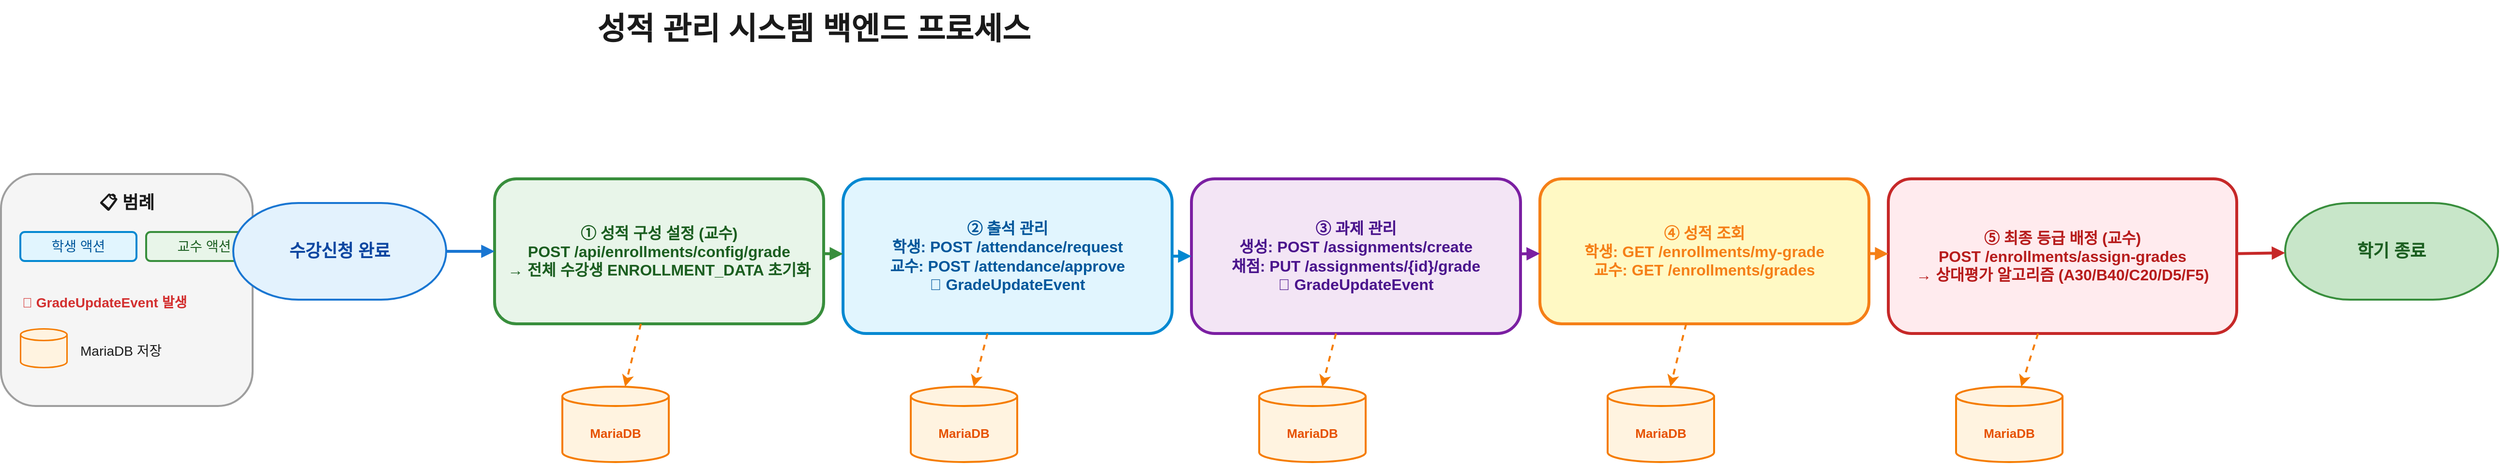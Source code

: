 <mxfile version="28.2.8">
  <diagram name="성적 관리 시스템 백엔드 플로우" id="grade-system-flow">
    <mxGraphModel dx="1920" dy="1080" grid="1" gridSize="10" guides="1" tooltips="1" connect="1" arrows="1" fold="1" page="1" pageScale="1" pageWidth="1920" pageHeight="1080" background="#FFFFFF" math="0" shadow="0">
      <root>
        <mxCell id="0" />
        <mxCell id="1" parent="0" />

        <!-- 제목 -->
        <mxCell id="title" value="성적 관리 시스템 백엔드 프로세스" style="text;html=1;strokeColor=none;fillColor=none;align=center;verticalAlign=middle;whiteSpace=wrap;rounded=0;fontSize=32;fontStyle=1;fontColor=#1A1A1A;" parent="1" vertex="1">
          <mxGeometry x="620" y="40" width="680" height="60" as="geometry" />
        </mxCell>

        <!-- 범례 -->
        <mxCell id="legend" value="" style="rounded=1;whiteSpace=wrap;html=1;fillColor=#F5F5F5;strokeColor=#9E9E9E;strokeWidth=2;verticalAlign=top;shadow=0;" parent="1" vertex="1">
          <mxGeometry x="120" y="220" width="260" height="240" as="geometry" />
        </mxCell>
        <mxCell id="legend-title" value="📋 범례" style="text;html=1;strokeColor=none;fillColor=none;align=center;verticalAlign=middle;whiteSpace=wrap;rounded=0;fontSize=18;fontStyle=1;fontColor=#1A1A1A;" parent="1" vertex="1">
          <mxGeometry x="180" y="235" width="140" height="30" as="geometry" />
        </mxCell>
        <mxCell id="legend-student" value="학생 액션" style="rounded=1;whiteSpace=wrap;html=1;fillColor=#E1F5FE;strokeColor=#0288D1;strokeWidth=2;fontColor=#01579B;fontSize=14;" parent="1" vertex="1">
          <mxGeometry x="140" y="280" width="120" height="30" as="geometry" />
        </mxCell>
        <mxCell id="legend-prof" value="교수 액션" style="rounded=1;whiteSpace=wrap;html=1;fillColor=#E8F5E9;strokeColor=#388E3C;strokeWidth=2;fontColor=#1B5E20;fontSize=14;" parent="1" vertex="1">
          <mxGeometry x="270" y="280" width="120" height="30" as="geometry" />
        </mxCell>
        <mxCell id="legend-event" value="🔔 GradeUpdateEvent 발생" style="text;html=1;strokeColor=none;fillColor=none;align=left;verticalAlign=middle;whiteSpace=wrap;rounded=0;fontSize=14;fontColor=#D32F2F;fontStyle=1;" parent="1" vertex="1">
          <mxGeometry x="140" y="338" width="210" height="30" as="geometry" />
        </mxCell>
        <mxCell id="legend-db" value="" style="shape=cylinder3;whiteSpace=wrap;html=1;boundedLbl=1;backgroundOutline=1;size=6;fillColor=#FFF3E0;strokeColor=#F57C00;strokeWidth=1.5;fontColor=#E65100;fontSize=12;fontStyle=1;" parent="1" vertex="1">
          <mxGeometry x="140" y="380" width="48" height="40" as="geometry" />
        </mxCell>
        <mxCell id="legend-db-text" value="MariaDB 저장" style="text;html=1;strokeColor=none;fillColor=none;align=left;verticalAlign=middle;whiteSpace=wrap;rounded=0;fontSize=14;fontColor=#1A1A1A;" parent="1" vertex="1">
          <mxGeometry x="200" y="388" width="150" height="30" as="geometry" />
        </mxCell>

        <!-- 시작 -->
        <mxCell id="start" value="수강신청 완료" style="strokeWidth=2;html=1;shape=mxgraph.flowchart.terminator;whiteSpace=wrap;fillColor=#E3F2FD;strokeColor=#1976D2;fontColor=#0D47A1;fontSize=18;fontStyle=1;" parent="1" vertex="1">
          <mxGeometry x="360" y="250" width="220" height="100" as="geometry" />
        </mxCell>

        <!-- 단계 박스 (가로 배치) -->
        <mxCell id="step1" value="① 성적 구성 설정 (교수)&#xa;POST /api/enrollments/config/grade&#xa;→ 전체 수강생 ENROLLMENT_DATA 초기화" style="rounded=1;whiteSpace=wrap;html=1;fillColor=#E8F5E9;strokeColor=#388E3C;strokeWidth=3;fontColor=#1B5E20;fontSize=16;fontStyle=1" parent="1" vertex="1">
          <mxGeometry x="630" y="225" width="340" height="150" as="geometry" />
        </mxCell>

        <mxCell id="step2" value="② 출석 관리&#xa;학생: POST /attendance/request&#xa;교수: POST /attendance/approve&#xa;🔔 GradeUpdateEvent" style="rounded=1;whiteSpace=wrap;html=1;fillColor=#E1F5FE;strokeColor=#0288D1;strokeWidth=3;fontColor=#01579B;fontSize=16;fontStyle=1" parent="1" vertex="1">
          <mxGeometry x="990" y="225" width="340" height="160" as="geometry" />
        </mxCell>

        <mxCell id="step3" value="③ 과제 관리&#xa;생성: POST /assignments/create&#xa;채점: PUT /assignments/{id}/grade&#xa;🔔 GradeUpdateEvent" style="rounded=1;whiteSpace=wrap;html=1;fillColor=#F3E5F5;strokeColor=#7B1FA2;strokeWidth=3;fontColor=#4A148C;fontSize=16;fontStyle=1" parent="1" vertex="1">
          <mxGeometry x="1350" y="225" width="340" height="160" as="geometry" />
        </mxCell>

        <mxCell id="step4" value="④ 성적 조회&#xa;학생: GET /enrollments/my-grade&#xa;교수: GET /enrollments/grades" style="rounded=1;whiteSpace=wrap;html=1;fillColor=#FFF9C4;strokeColor=#F57F17;strokeWidth=3;fontColor=#F57F17;fontSize=16;fontStyle=1" parent="1" vertex="1">
          <mxGeometry x="1710" y="225" width="340" height="150" as="geometry" />
        </mxCell>

        <mxCell id="step5" value="⑤ 최종 등급 배정 (교수)&#xa;POST /enrollments/assign-grades&#xa;→ 상대평가 알고리즘 (A30/B40/C20/D5/F5)" style="rounded=1;whiteSpace=wrap;html=1;fillColor=#FFEBEE;strokeColor=#C62828;strokeWidth=3;fontColor=#B71C1C;fontSize=16;fontStyle=1" parent="1" vertex="1">
          <mxGeometry x="2070" y="225" width="360" height="160" as="geometry" />
        </mxCell>

        <mxCell id="end" value="학기 종료" style="strokeWidth=2;html=1;shape=mxgraph.flowchart.terminator;whiteSpace=wrap;fillColor=#C8E6C9;strokeColor=#388E3C;fontColor=#1B5E20;fontSize=18;fontStyle=1;" parent="1" vertex="1">
          <mxGeometry x="2480" y="250" width="220" height="100" as="geometry" />
        </mxCell>

        <!-- 흐름 화살표 -->
        <mxCell id="arrow0" value="" style="endArrow=block;html=1;strokeWidth=3;strokeColor=#1976D2;strokeLinecap=round;" parent="1" source="start" target="step1" edge="1">
          <mxGeometry relative="1" as="geometry" />
        </mxCell>
        <mxCell id="arrow1" value="" style="endArrow=block;html=1;strokeWidth=3;strokeColor=#388E3C;strokeLinecap=round;" parent="1" source="step1" target="step2" edge="1">
          <mxGeometry relative="1" as="geometry" />
        </mxCell>
        <mxCell id="arrow2" value="" style="endArrow=block;html=1;strokeWidth=3;strokeColor=#0288D1;strokeLinecap=round;" parent="1" source="step2" target="step3" edge="1">
          <mxGeometry relative="1" as="geometry" />
        </mxCell>
        <mxCell id="arrow3" value="" style="endArrow=block;html=1;strokeWidth=3;strokeColor=#7B1FA2;strokeLinecap=round;" parent="1" source="step3" target="step4" edge="1">
          <mxGeometry relative="1" as="geometry" />
        </mxCell>
        <mxCell id="arrow4" value="" style="endArrow=block;html=1;strokeWidth=3;strokeColor=#F57F17;strokeLinecap=round;" parent="1" source="step4" target="step5" edge="1">
          <mxGeometry relative="1" as="geometry" />
        </mxCell>
        <mxCell id="arrow5" value="" style="endArrow=block;html=1;strokeWidth=3;strokeColor=#C62828;strokeLinecap=round;" parent="1" source="step5" target="end" edge="1">
          <mxGeometry relative="1" as="geometry" />
        </mxCell>

        <!-- DB 아이콘 (하단) -->
        <mxCell id="db1" value="MariaDB" style="shape=cylinder3;whiteSpace=wrap;html=1;boundedLbl=1;backgroundOutline=1;size=10;fillColor=#FFF3E0;strokeColor=#F57C00;strokeWidth=2;fontColor=#E65100;fontSize=13;fontStyle=1;" parent="1" vertex="1">
          <mxGeometry x="700" y="440" width="110" height="78" as="geometry" />
        </mxCell>
        <mxCell id="db2" value="MariaDB" style="shape=cylinder3;whiteSpace=wrap;html=1;boundedLbl=1;backgroundOutline=1;size=10;fillColor=#FFF3E0;strokeColor=#F57C00;strokeWidth=2;fontColor=#E65100;fontSize=13;fontStyle=1;" parent="1" vertex="1">
          <mxGeometry x="1060" y="440" width="110" height="78" as="geometry" />
        </mxCell>
        <mxCell id="db3" value="MariaDB" style="shape=cylinder3;whiteSpace=wrap;html=1;boundedLbl=1;backgroundOutline=1;size=10;fillColor=#FFF3E0;strokeColor=#F57C00;strokeWidth=2;fontColor=#E65100;fontSize=13;fontStyle=1;" parent="1" vertex="1">
          <mxGeometry x="1420" y="440" width="110" height="78" as="geometry" />
        </mxCell>
        <mxCell id="db4" value="MariaDB" style="shape=cylinder3;whiteSpace=wrap;html=1;boundedLbl=1;backgroundOutline=1;size=10;fillColor=#FFF3E0;strokeColor=#F57C00;strokeWidth=2;fontColor=#E65100;fontSize=13;fontStyle=1;" parent="1" vertex="1">
          <mxGeometry x="1780" y="440" width="110" height="78" as="geometry" />
        </mxCell>
        <mxCell id="db5" value="MariaDB" style="shape=cylinder3;whiteSpace=wrap;html=1;boundedLbl=1;backgroundOutline=1;size=10;fillColor=#FFF3E0;strokeColor=#F57C00;strokeWidth=2;fontColor=#E65100;fontSize=13;fontStyle=1;" parent="1" vertex="1">
          <mxGeometry x="2140" y="440" width="110" height="78" as="geometry" />
        </mxCell>

        <!-- DB 연결선 -->
        <mxCell id="db-arrow1" value="" style="endArrow=classic;html=1;strokeWidth=2;strokeColor=#F57C00;dashed=1;" parent="1" source="step1" target="db1" edge="1">
          <mxGeometry relative="1" as="geometry" />
        </mxCell>
        <mxCell id="db-arrow2" value="" style="endArrow=classic;html=1;strokeWidth=2;strokeColor=#F57C00;dashed=1;" parent="1" source="step2" target="db2" edge="1">
          <mxGeometry relative="1" as="geometry" />
        </mxCell>
        <mxCell id="db-arrow3" value="" style="endArrow=classic;html=1;strokeWidth=2;strokeColor=#F57C00;dashed=1;" parent="1" source="step3" target="db3" edge="1">
          <mxGeometry relative="1" as="geometry" />
        </mxCell>
        <mxCell id="db-arrow4" value="" style="endArrow=classic;html=1;strokeWidth=2;strokeColor=#F57C00;dashed=1;" parent="1" source="step4" target="db4" edge="1">
          <mxGeometry relative="1" as="geometry" />
        </mxCell>
        <mxCell id="db-arrow5" value="" style="endArrow=classic;html=1;strokeWidth=2;strokeColor=#F57C00;dashed=1;" parent="1" source="step5" target="db5" edge="1">
          <mxGeometry relative="1" as="geometry" />
        </mxCell>

      </root>
    </mxGraphModel>
  </diagram>
</mxfile>

